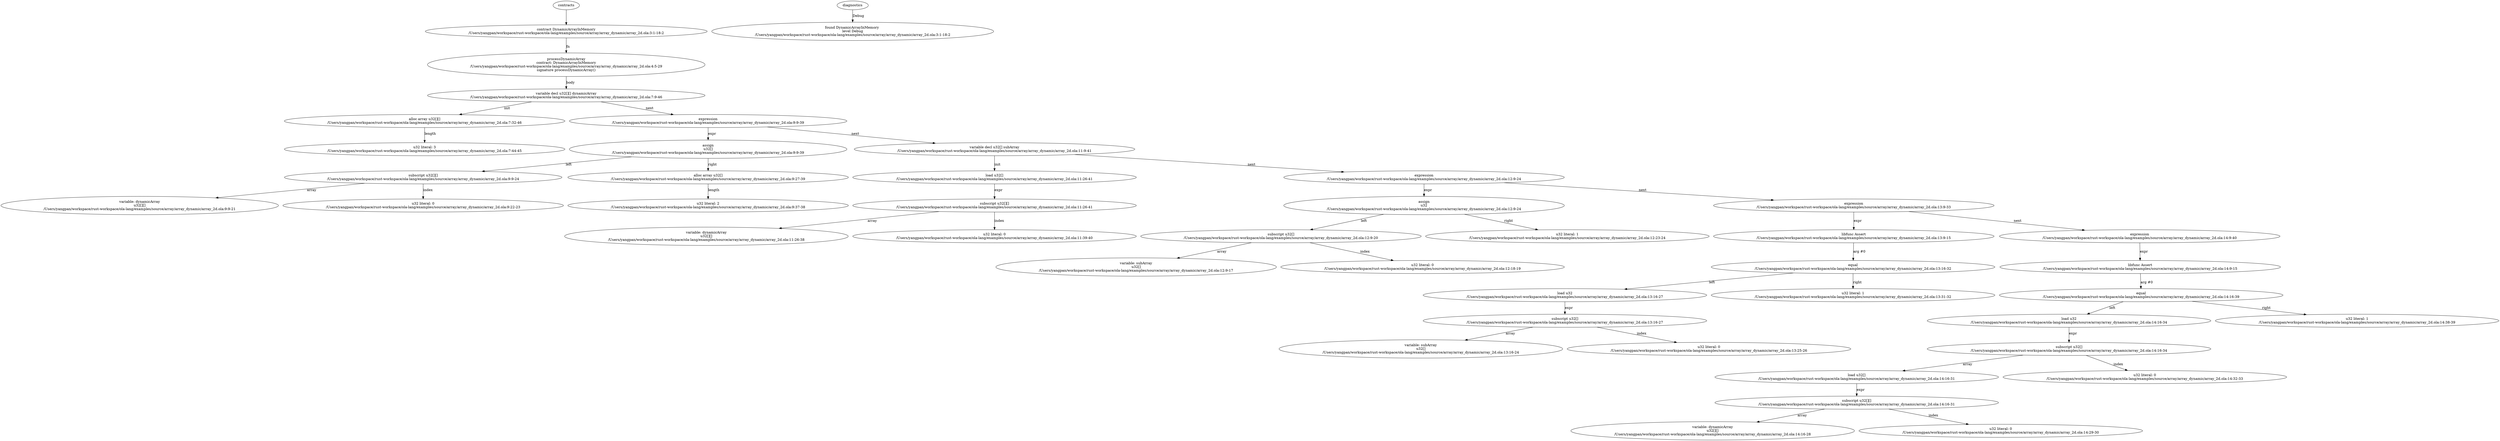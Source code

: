 strict digraph "/Users/yangpan/workspace/rust-workspace/ola-lang/examples/source/array/array_dynamic/array_2d.ola" {
	contract [label="contract DynamicArrayInMemory\n/Users/yangpan/workspace/rust-workspace/ola-lang/examples/source/array/array_dynamic/array_2d.ola:3:1-18:2"]
	processDynamicArray [label="processDynamicArray\ncontract: DynamicArrayInMemory\n/Users/yangpan/workspace/rust-workspace/ola-lang/examples/source/array/array_dynamic/array_2d.ola:4:5-29\nsignature processDynamicArray()"]
	var_decl [label="variable decl u32[][] dynamicArray\n/Users/yangpan/workspace/rust-workspace/ola-lang/examples/source/array/array_dynamic/array_2d.ola:7:9-46"]
	alloc_array [label="alloc array u32[][]\n/Users/yangpan/workspace/rust-workspace/ola-lang/examples/source/array/array_dynamic/array_2d.ola:7:32-46"]
	number_literal [label="u32 literal: 3\n/Users/yangpan/workspace/rust-workspace/ola-lang/examples/source/array/array_dynamic/array_2d.ola:7:44-45"]
	expr [label="expression\n/Users/yangpan/workspace/rust-workspace/ola-lang/examples/source/array/array_dynamic/array_2d.ola:9:9-39"]
	assign [label="assign\nu32[]\n/Users/yangpan/workspace/rust-workspace/ola-lang/examples/source/array/array_dynamic/array_2d.ola:9:9-39"]
	subscript [label="subscript u32[][]\n/Users/yangpan/workspace/rust-workspace/ola-lang/examples/source/array/array_dynamic/array_2d.ola:9:9-24"]
	variable [label="variable: dynamicArray\nu32[][]\n/Users/yangpan/workspace/rust-workspace/ola-lang/examples/source/array/array_dynamic/array_2d.ola:9:9-21"]
	number_literal_10 [label="u32 literal: 0\n/Users/yangpan/workspace/rust-workspace/ola-lang/examples/source/array/array_dynamic/array_2d.ola:9:22-23"]
	alloc_array_11 [label="alloc array u32[]\n/Users/yangpan/workspace/rust-workspace/ola-lang/examples/source/array/array_dynamic/array_2d.ola:9:27-39"]
	number_literal_12 [label="u32 literal: 2\n/Users/yangpan/workspace/rust-workspace/ola-lang/examples/source/array/array_dynamic/array_2d.ola:9:37-38"]
	var_decl_13 [label="variable decl u32[] subArray\n/Users/yangpan/workspace/rust-workspace/ola-lang/examples/source/array/array_dynamic/array_2d.ola:11:9-41"]
	load [label="load u32[]\n/Users/yangpan/workspace/rust-workspace/ola-lang/examples/source/array/array_dynamic/array_2d.ola:11:26-41"]
	subscript_15 [label="subscript u32[][]\n/Users/yangpan/workspace/rust-workspace/ola-lang/examples/source/array/array_dynamic/array_2d.ola:11:26-41"]
	variable_16 [label="variable: dynamicArray\nu32[][]\n/Users/yangpan/workspace/rust-workspace/ola-lang/examples/source/array/array_dynamic/array_2d.ola:11:26-38"]
	number_literal_17 [label="u32 literal: 0\n/Users/yangpan/workspace/rust-workspace/ola-lang/examples/source/array/array_dynamic/array_2d.ola:11:39-40"]
	expr_18 [label="expression\n/Users/yangpan/workspace/rust-workspace/ola-lang/examples/source/array/array_dynamic/array_2d.ola:12:9-24"]
	assign_19 [label="assign\nu32\n/Users/yangpan/workspace/rust-workspace/ola-lang/examples/source/array/array_dynamic/array_2d.ola:12:9-24"]
	subscript_20 [label="subscript u32[]\n/Users/yangpan/workspace/rust-workspace/ola-lang/examples/source/array/array_dynamic/array_2d.ola:12:9-20"]
	variable_21 [label="variable: subArray\nu32[]\n/Users/yangpan/workspace/rust-workspace/ola-lang/examples/source/array/array_dynamic/array_2d.ola:12:9-17"]
	number_literal_22 [label="u32 literal: 0\n/Users/yangpan/workspace/rust-workspace/ola-lang/examples/source/array/array_dynamic/array_2d.ola:12:18-19"]
	number_literal_23 [label="u32 literal: 1\n/Users/yangpan/workspace/rust-workspace/ola-lang/examples/source/array/array_dynamic/array_2d.ola:12:23-24"]
	expr_24 [label="expression\n/Users/yangpan/workspace/rust-workspace/ola-lang/examples/source/array/array_dynamic/array_2d.ola:13:9-33"]
	libfunc [label="libfunc Assert\n/Users/yangpan/workspace/rust-workspace/ola-lang/examples/source/array/array_dynamic/array_2d.ola:13:9-15"]
	equal [label="equal\n/Users/yangpan/workspace/rust-workspace/ola-lang/examples/source/array/array_dynamic/array_2d.ola:13:16-32"]
	load_27 [label="load u32\n/Users/yangpan/workspace/rust-workspace/ola-lang/examples/source/array/array_dynamic/array_2d.ola:13:16-27"]
	subscript_28 [label="subscript u32[]\n/Users/yangpan/workspace/rust-workspace/ola-lang/examples/source/array/array_dynamic/array_2d.ola:13:16-27"]
	variable_29 [label="variable: subArray\nu32[]\n/Users/yangpan/workspace/rust-workspace/ola-lang/examples/source/array/array_dynamic/array_2d.ola:13:16-24"]
	number_literal_30 [label="u32 literal: 0\n/Users/yangpan/workspace/rust-workspace/ola-lang/examples/source/array/array_dynamic/array_2d.ola:13:25-26"]
	number_literal_31 [label="u32 literal: 1\n/Users/yangpan/workspace/rust-workspace/ola-lang/examples/source/array/array_dynamic/array_2d.ola:13:31-32"]
	expr_32 [label="expression\n/Users/yangpan/workspace/rust-workspace/ola-lang/examples/source/array/array_dynamic/array_2d.ola:14:9-40"]
	libfunc_33 [label="libfunc Assert\n/Users/yangpan/workspace/rust-workspace/ola-lang/examples/source/array/array_dynamic/array_2d.ola:14:9-15"]
	equal_34 [label="equal\n/Users/yangpan/workspace/rust-workspace/ola-lang/examples/source/array/array_dynamic/array_2d.ola:14:16-39"]
	load_35 [label="load u32\n/Users/yangpan/workspace/rust-workspace/ola-lang/examples/source/array/array_dynamic/array_2d.ola:14:16-34"]
	subscript_36 [label="subscript u32[]\n/Users/yangpan/workspace/rust-workspace/ola-lang/examples/source/array/array_dynamic/array_2d.ola:14:16-34"]
	load_37 [label="load u32[]\n/Users/yangpan/workspace/rust-workspace/ola-lang/examples/source/array/array_dynamic/array_2d.ola:14:16-31"]
	subscript_38 [label="subscript u32[][]\n/Users/yangpan/workspace/rust-workspace/ola-lang/examples/source/array/array_dynamic/array_2d.ola:14:16-31"]
	variable_39 [label="variable: dynamicArray\nu32[][]\n/Users/yangpan/workspace/rust-workspace/ola-lang/examples/source/array/array_dynamic/array_2d.ola:14:16-28"]
	number_literal_40 [label="u32 literal: 0\n/Users/yangpan/workspace/rust-workspace/ola-lang/examples/source/array/array_dynamic/array_2d.ola:14:29-30"]
	number_literal_41 [label="u32 literal: 0\n/Users/yangpan/workspace/rust-workspace/ola-lang/examples/source/array/array_dynamic/array_2d.ola:14:32-33"]
	number_literal_42 [label="u32 literal: 1\n/Users/yangpan/workspace/rust-workspace/ola-lang/examples/source/array/array_dynamic/array_2d.ola:14:38-39"]
	diagnostic [label="found DynamicArrayInMemory \nlevel Debug\n/Users/yangpan/workspace/rust-workspace/ola-lang/examples/source/array/array_dynamic/array_2d.ola:3:1-18:2"]
	contracts -> contract
	contract -> processDynamicArray [label="fn"]
	processDynamicArray -> var_decl [label="body"]
	var_decl -> alloc_array [label="init"]
	alloc_array -> number_literal [label="length"]
	var_decl -> expr [label="next"]
	expr -> assign [label="expr"]
	assign -> subscript [label="left"]
	subscript -> variable [label="array"]
	subscript -> number_literal_10 [label="index"]
	assign -> alloc_array_11 [label="right"]
	alloc_array_11 -> number_literal_12 [label="length"]
	expr -> var_decl_13 [label="next"]
	var_decl_13 -> load [label="init"]
	load -> subscript_15 [label="expr"]
	subscript_15 -> variable_16 [label="array"]
	subscript_15 -> number_literal_17 [label="index"]
	var_decl_13 -> expr_18 [label="next"]
	expr_18 -> assign_19 [label="expr"]
	assign_19 -> subscript_20 [label="left"]
	subscript_20 -> variable_21 [label="array"]
	subscript_20 -> number_literal_22 [label="index"]
	assign_19 -> number_literal_23 [label="right"]
	expr_18 -> expr_24 [label="next"]
	expr_24 -> libfunc [label="expr"]
	libfunc -> equal [label="arg #0"]
	equal -> load_27 [label="left"]
	load_27 -> subscript_28 [label="expr"]
	subscript_28 -> variable_29 [label="array"]
	subscript_28 -> number_literal_30 [label="index"]
	equal -> number_literal_31 [label="right"]
	expr_24 -> expr_32 [label="next"]
	expr_32 -> libfunc_33 [label="expr"]
	libfunc_33 -> equal_34 [label="arg #0"]
	equal_34 -> load_35 [label="left"]
	load_35 -> subscript_36 [label="expr"]
	subscript_36 -> load_37 [label="array"]
	load_37 -> subscript_38 [label="expr"]
	subscript_38 -> variable_39 [label="array"]
	subscript_38 -> number_literal_40 [label="index"]
	subscript_36 -> number_literal_41 [label="index"]
	equal_34 -> number_literal_42 [label="right"]
	diagnostics -> diagnostic [label="Debug"]
}
